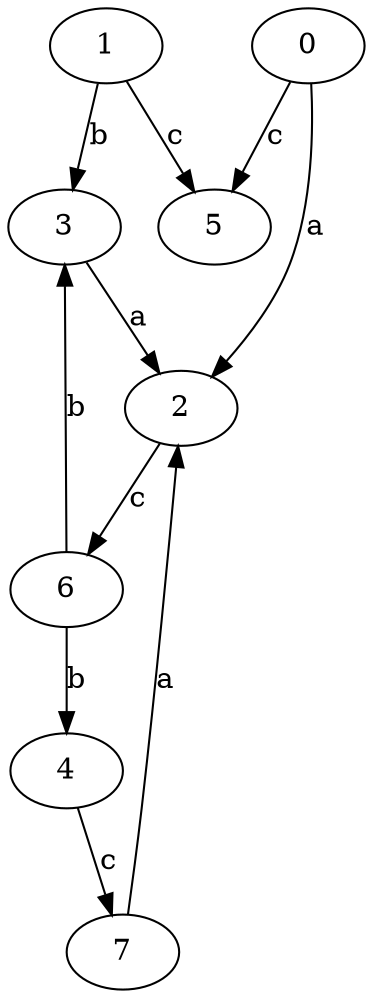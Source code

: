 strict digraph  {
1;
2;
0;
3;
4;
5;
6;
7;
1 -> 3  [label=b];
1 -> 5  [label=c];
2 -> 6  [label=c];
0 -> 2  [label=a];
0 -> 5  [label=c];
3 -> 2  [label=a];
4 -> 7  [label=c];
6 -> 3  [label=b];
6 -> 4  [label=b];
7 -> 2  [label=a];
}
